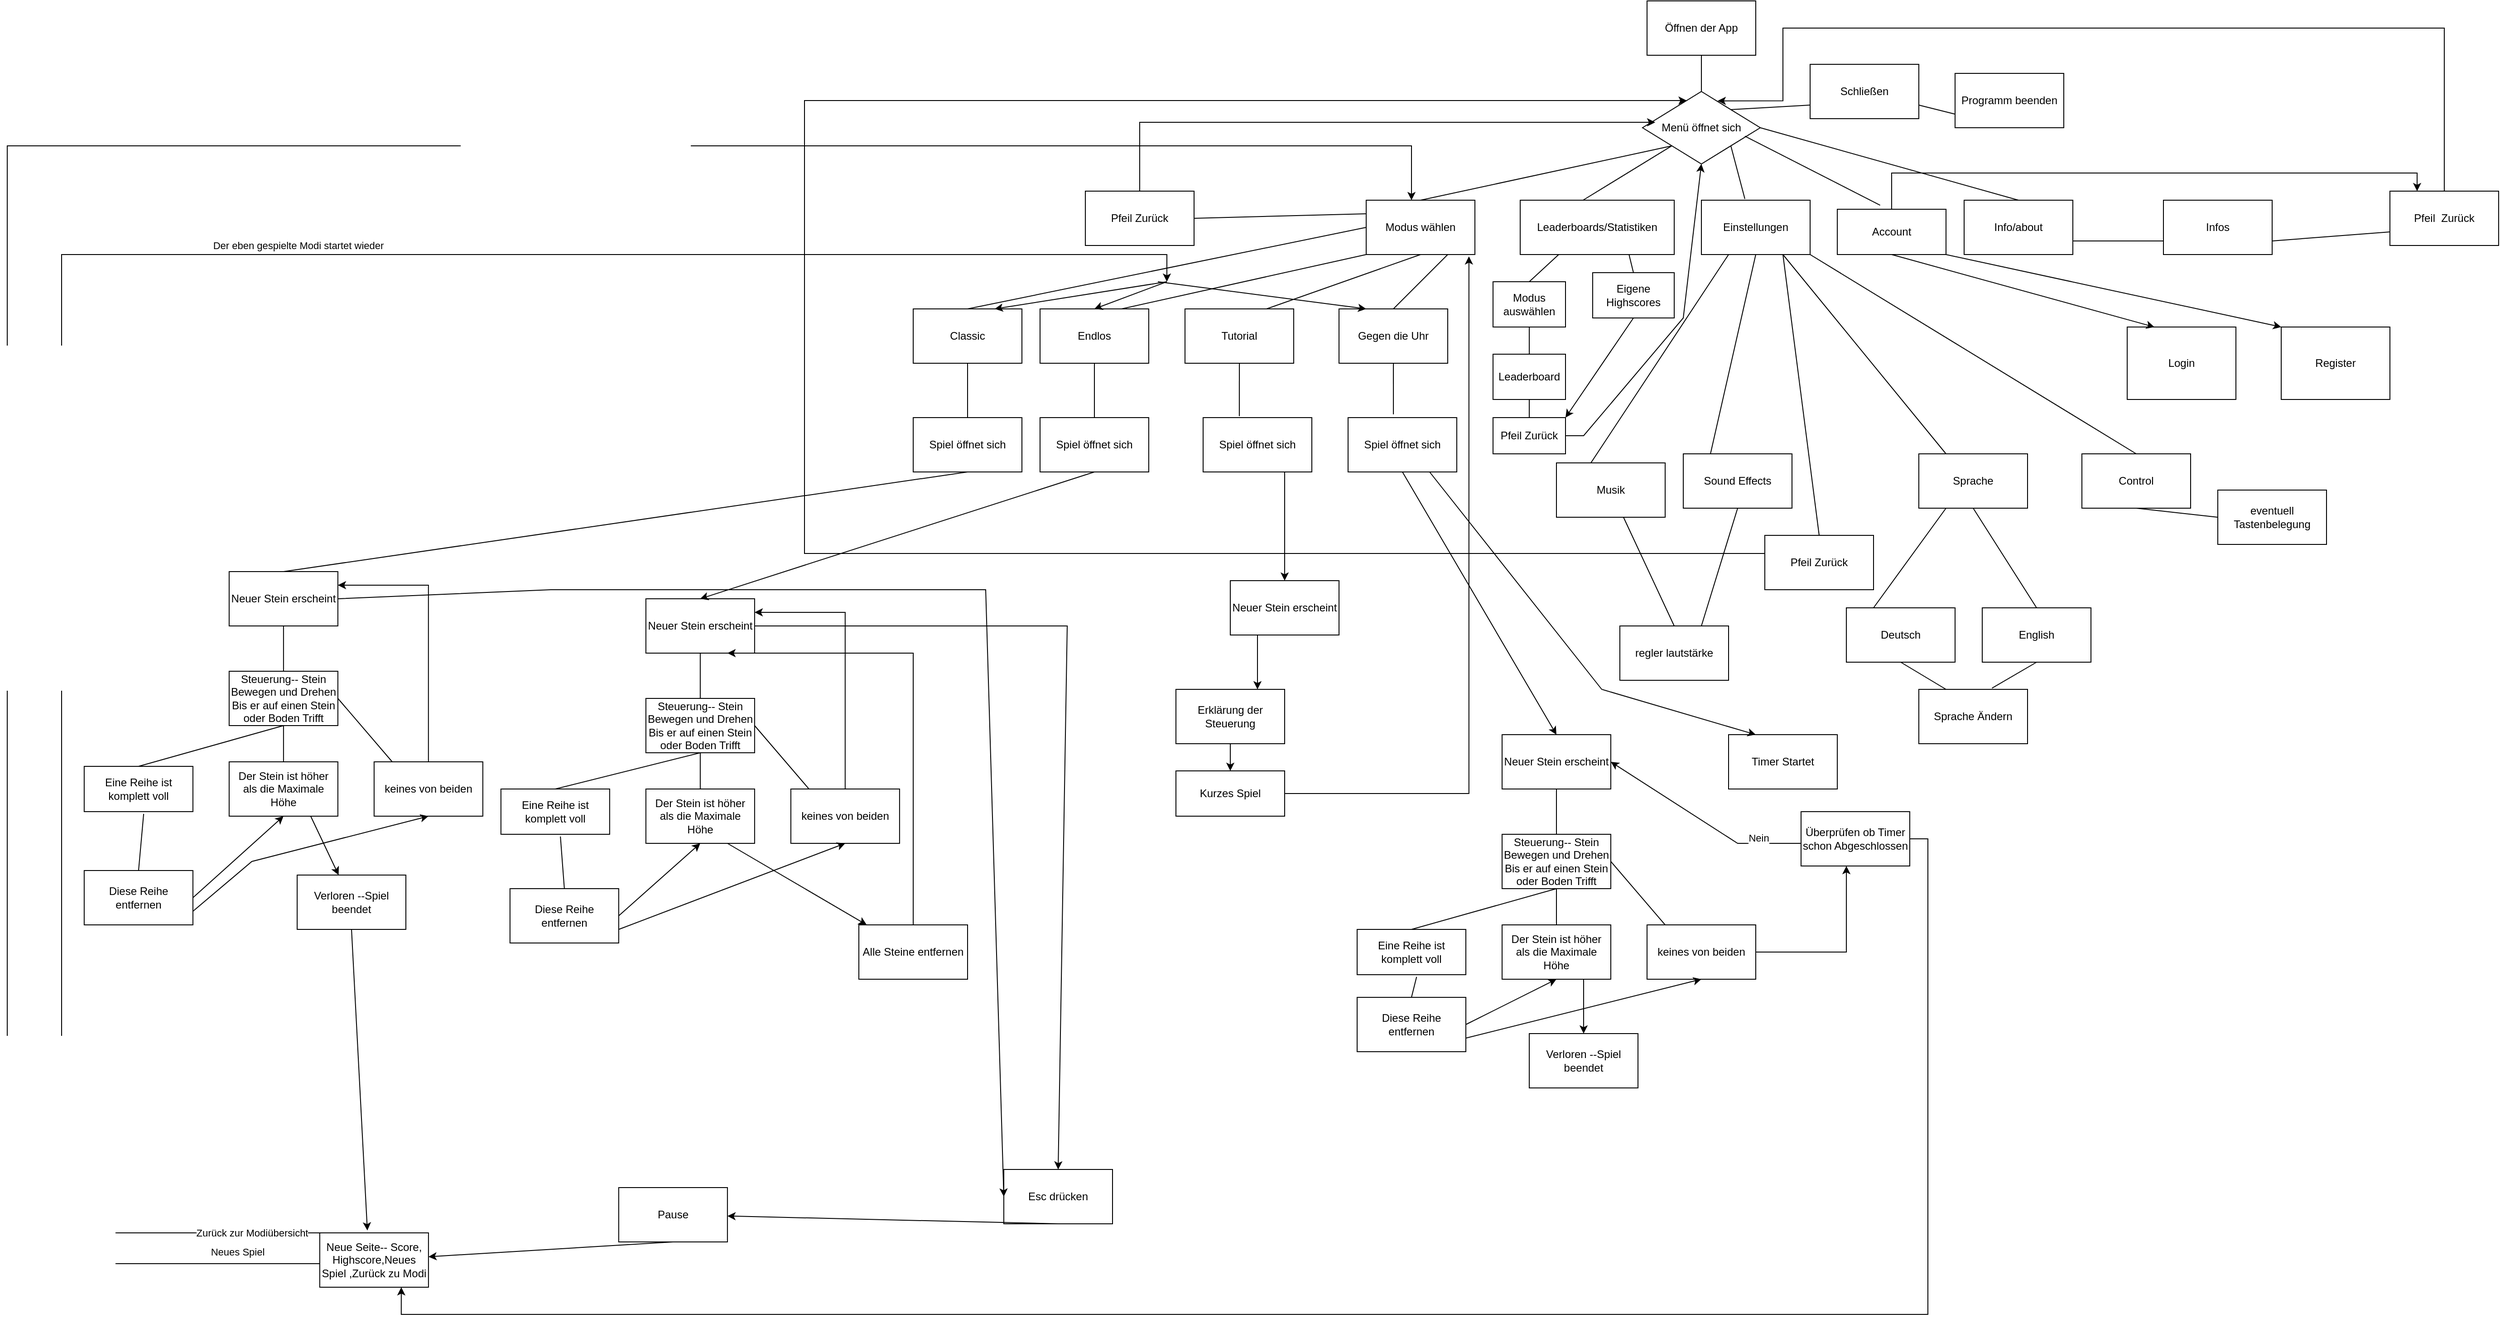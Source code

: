 <mxfile version="16.5.6" type="onedrive"><diagram id="1hlXuFv673srgoXmqVP4" name="JavaTetris"><mxGraphModel dx="8989" dy="525" grid="1" gridSize="10" guides="1" tooltips="1" connect="1" arrows="1" fold="1" page="1" pageScale="1" pageWidth="8000" pageHeight="11069" math="0" shadow="0"><root><mxCell id="0"/><mxCell id="1" parent="0"/><mxCell id="iHFQEUVjCzNMP_H9poOW-1" value="Öffnen der App" style="rounded=0;whiteSpace=wrap;html=1;" parent="1" vertex="1"><mxGeometry x="340" y="40" width="120" height="60" as="geometry"/></mxCell><mxCell id="iHFQEUVjCzNMP_H9poOW-2" value="Modus wählen" style="rounded=0;whiteSpace=wrap;html=1;direction=west;" parent="1" vertex="1"><mxGeometry x="30" y="260" width="120" height="60" as="geometry"/></mxCell><mxCell id="1QGPXMi7m6MXp9vnOqiW-1" value="" style="endArrow=none;html=1;rounded=0;entryX=0.5;entryY=1;entryDx=0;entryDy=0;" parent="1" target="iHFQEUVjCzNMP_H9poOW-1" edge="1"><mxGeometry width="50" height="50" relative="1" as="geometry"><mxPoint x="400" y="150" as="sourcePoint"/><mxPoint x="300" y="150" as="targetPoint"/></mxGeometry></mxCell><mxCell id="1QGPXMi7m6MXp9vnOqiW-3" value="Menü öffnet sich" style="rhombus;whiteSpace=wrap;html=1;" parent="1" vertex="1"><mxGeometry x="335" y="140" width="130" height="80" as="geometry"/></mxCell><mxCell id="1QGPXMi7m6MXp9vnOqiW-4" value="Leaderboards/Statistiken" style="rounded=0;whiteSpace=wrap;html=1;direction=west;" parent="1" vertex="1"><mxGeometry x="200" y="260" width="170" height="60" as="geometry"/></mxCell><mxCell id="1QGPXMi7m6MXp9vnOqiW-5" value="Einstellungen" style="rounded=0;whiteSpace=wrap;html=1;direction=west;" parent="1" vertex="1"><mxGeometry x="400" y="260" width="120" height="60" as="geometry"/></mxCell><mxCell id="1QGPXMi7m6MXp9vnOqiW-6" value="Schließen" style="rounded=0;whiteSpace=wrap;html=1;direction=west;" parent="1" vertex="1"><mxGeometry x="520" y="110" width="120" height="60" as="geometry"/></mxCell><mxCell id="1QGPXMi7m6MXp9vnOqiW-7" value="Info/about" style="rounded=0;whiteSpace=wrap;html=1;direction=west;" parent="1" vertex="1"><mxGeometry x="690" y="260" width="120" height="60" as="geometry"/></mxCell><mxCell id="J2Xdu0fIJLDd9bq0uMtm-5" style="edgeStyle=orthogonalEdgeStyle;rounded=0;orthogonalLoop=1;jettySize=auto;html=1;entryX=0.25;entryY=0;entryDx=0;entryDy=0;" parent="1" source="1QGPXMi7m6MXp9vnOqiW-8" target="1QGPXMi7m6MXp9vnOqiW-39" edge="1"><mxGeometry relative="1" as="geometry"><Array as="points"><mxPoint x="610" y="230"/><mxPoint x="1190" y="230"/></Array></mxGeometry></mxCell><mxCell id="1QGPXMi7m6MXp9vnOqiW-8" value="Account" style="rounded=0;whiteSpace=wrap;html=1;direction=west;" parent="1" vertex="1"><mxGeometry x="550" y="270" width="120" height="50" as="geometry"/></mxCell><mxCell id="1QGPXMi7m6MXp9vnOqiW-10" value="" style="endArrow=none;html=1;rounded=0;entryX=0;entryY=1;entryDx=0;entryDy=0;exitX=0.5;exitY=1;exitDx=0;exitDy=0;" parent="1" source="iHFQEUVjCzNMP_H9poOW-2" target="1QGPXMi7m6MXp9vnOqiW-3" edge="1"><mxGeometry width="50" height="50" relative="1" as="geometry"><mxPoint x="160" y="280" as="sourcePoint"/><mxPoint x="210" y="230" as="targetPoint"/></mxGeometry></mxCell><mxCell id="1QGPXMi7m6MXp9vnOqiW-11" value="" style="endArrow=none;html=1;rounded=0;exitX=0.592;exitY=1;exitDx=0;exitDy=0;exitPerimeter=0;" parent="1" source="1QGPXMi7m6MXp9vnOqiW-4" target="1QGPXMi7m6MXp9vnOqiW-3" edge="1"><mxGeometry width="50" height="50" relative="1" as="geometry"><mxPoint x="160" y="280" as="sourcePoint"/><mxPoint x="210" y="230" as="targetPoint"/></mxGeometry></mxCell><mxCell id="1QGPXMi7m6MXp9vnOqiW-12" value="" style="endArrow=none;html=1;rounded=0;entryX=1;entryY=1;entryDx=0;entryDy=0;exitX=0.6;exitY=1.022;exitDx=0;exitDy=0;exitPerimeter=0;" parent="1" source="1QGPXMi7m6MXp9vnOqiW-5" target="1QGPXMi7m6MXp9vnOqiW-3" edge="1"><mxGeometry width="50" height="50" relative="1" as="geometry"><mxPoint x="160" y="280" as="sourcePoint"/><mxPoint x="210" y="230" as="targetPoint"/></mxGeometry></mxCell><mxCell id="1QGPXMi7m6MXp9vnOqiW-13" value="" style="endArrow=none;html=1;rounded=0;entryX=1;entryY=0;entryDx=0;entryDy=0;exitX=1;exitY=0.25;exitDx=0;exitDy=0;" parent="1" source="1QGPXMi7m6MXp9vnOqiW-6" target="1QGPXMi7m6MXp9vnOqiW-3" edge="1"><mxGeometry width="50" height="50" relative="1" as="geometry"><mxPoint x="160" y="280" as="sourcePoint"/><mxPoint x="210" y="230" as="targetPoint"/></mxGeometry></mxCell><mxCell id="1QGPXMi7m6MXp9vnOqiW-14" value="" style="endArrow=none;html=1;rounded=0;entryX=0.869;entryY=0.617;entryDx=0;entryDy=0;entryPerimeter=0;exitX=0.606;exitY=1.089;exitDx=0;exitDy=0;exitPerimeter=0;" parent="1" source="1QGPXMi7m6MXp9vnOqiW-8" target="1QGPXMi7m6MXp9vnOqiW-3" edge="1"><mxGeometry width="50" height="50" relative="1" as="geometry"><mxPoint x="600" y="250" as="sourcePoint"/><mxPoint x="210" y="230" as="targetPoint"/></mxGeometry></mxCell><mxCell id="1QGPXMi7m6MXp9vnOqiW-16" value="" style="endArrow=none;html=1;rounded=0;entryX=1;entryY=0.5;entryDx=0;entryDy=0;exitX=0.5;exitY=1;exitDx=0;exitDy=0;" parent="1" source="1QGPXMi7m6MXp9vnOqiW-7" target="1QGPXMi7m6MXp9vnOqiW-3" edge="1"><mxGeometry width="50" height="50" relative="1" as="geometry"><mxPoint x="160" y="280" as="sourcePoint"/><mxPoint x="210" y="230" as="targetPoint"/></mxGeometry></mxCell><mxCell id="1QGPXMi7m6MXp9vnOqiW-17" value="Programm beenden" style="rounded=0;whiteSpace=wrap;html=1;direction=west;" parent="1" vertex="1"><mxGeometry x="680" y="120" width="120" height="60" as="geometry"/></mxCell><mxCell id="1QGPXMi7m6MXp9vnOqiW-19" value="" style="endArrow=none;html=1;rounded=0;entryX=0;entryY=0.25;entryDx=0;entryDy=0;exitX=1;exitY=0.25;exitDx=0;exitDy=0;" parent="1" source="1QGPXMi7m6MXp9vnOqiW-17" target="1QGPXMi7m6MXp9vnOqiW-6" edge="1"><mxGeometry width="50" height="50" relative="1" as="geometry"><mxPoint x="270" y="280" as="sourcePoint"/><mxPoint x="320" y="230" as="targetPoint"/></mxGeometry></mxCell><mxCell id="1QGPXMi7m6MXp9vnOqiW-20" value="Gegen die Uhr" style="rounded=0;whiteSpace=wrap;html=1;direction=west;" parent="1" vertex="1"><mxGeometry y="380" width="120" height="60" as="geometry"/></mxCell><mxCell id="1QGPXMi7m6MXp9vnOqiW-21" value="Endlos" style="rounded=0;whiteSpace=wrap;html=1;direction=west;" parent="1" vertex="1"><mxGeometry x="-330" y="380" width="120" height="60" as="geometry"/></mxCell><mxCell id="1QGPXMi7m6MXp9vnOqiW-22" value="Classic" style="rounded=0;whiteSpace=wrap;html=1;direction=west;" parent="1" vertex="1"><mxGeometry x="-470" y="380" width="120" height="60" as="geometry"/></mxCell><mxCell id="1QGPXMi7m6MXp9vnOqiW-23" value="Tutorial" style="rounded=0;whiteSpace=wrap;html=1;direction=west;" parent="1" vertex="1"><mxGeometry x="-170" y="380" width="120" height="60" as="geometry"/></mxCell><mxCell id="1QGPXMi7m6MXp9vnOqiW-24" value="" style="endArrow=none;html=1;rounded=0;entryX=0.25;entryY=0;entryDx=0;entryDy=0;exitX=0.5;exitY=1;exitDx=0;exitDy=0;" parent="1" source="1QGPXMi7m6MXp9vnOqiW-20" target="iHFQEUVjCzNMP_H9poOW-2" edge="1"><mxGeometry width="50" height="50" relative="1" as="geometry"><mxPoint x="170" y="410" as="sourcePoint"/><mxPoint x="220" y="360" as="targetPoint"/></mxGeometry></mxCell><mxCell id="1QGPXMi7m6MXp9vnOqiW-25" value="" style="endArrow=none;html=1;rounded=0;entryX=0.5;entryY=0;entryDx=0;entryDy=0;exitX=0.25;exitY=1;exitDx=0;exitDy=0;" parent="1" source="1QGPXMi7m6MXp9vnOqiW-23" target="iHFQEUVjCzNMP_H9poOW-2" edge="1"><mxGeometry width="50" height="50" relative="1" as="geometry"><mxPoint x="70" y="390" as="sourcePoint"/><mxPoint x="112.36" y="336.36" as="targetPoint"/></mxGeometry></mxCell><mxCell id="1QGPXMi7m6MXp9vnOqiW-26" value="" style="endArrow=none;html=1;rounded=0;entryX=1;entryY=0;entryDx=0;entryDy=0;exitX=0.25;exitY=1;exitDx=0;exitDy=0;" parent="1" source="1QGPXMi7m6MXp9vnOqiW-21" target="iHFQEUVjCzNMP_H9poOW-2" edge="1"><mxGeometry width="50" height="50" relative="1" as="geometry"><mxPoint x="-70" y="390" as="sourcePoint"/><mxPoint x="100" y="330" as="targetPoint"/></mxGeometry></mxCell><mxCell id="1QGPXMi7m6MXp9vnOqiW-27" value="" style="endArrow=none;html=1;rounded=0;entryX=1;entryY=0.5;entryDx=0;entryDy=0;exitX=0.5;exitY=1;exitDx=0;exitDy=0;" parent="1" source="1QGPXMi7m6MXp9vnOqiW-22" target="iHFQEUVjCzNMP_H9poOW-2" edge="1"><mxGeometry width="50" height="50" relative="1" as="geometry"><mxPoint x="-230" y="390" as="sourcePoint"/><mxPoint x="40" y="330" as="targetPoint"/></mxGeometry></mxCell><mxCell id="1QGPXMi7m6MXp9vnOqiW-28" value="Musik" style="rounded=0;whiteSpace=wrap;html=1;" parent="1" vertex="1"><mxGeometry x="240" y="550" width="120" height="60" as="geometry"/></mxCell><mxCell id="1QGPXMi7m6MXp9vnOqiW-29" value="Sound Effects" style="rounded=0;whiteSpace=wrap;html=1;" parent="1" vertex="1"><mxGeometry x="380" y="540" width="120" height="60" as="geometry"/></mxCell><mxCell id="1QGPXMi7m6MXp9vnOqiW-30" value="Control" style="rounded=0;whiteSpace=wrap;html=1;" parent="1" vertex="1"><mxGeometry x="820" y="540" width="120" height="60" as="geometry"/></mxCell><mxCell id="1QGPXMi7m6MXp9vnOqiW-31" value="Sprache" style="rounded=0;whiteSpace=wrap;html=1;" parent="1" vertex="1"><mxGeometry x="640" y="540" width="120" height="60" as="geometry"/></mxCell><mxCell id="1QGPXMi7m6MXp9vnOqiW-32" value="" style="endArrow=none;html=1;rounded=0;entryX=0.75;entryY=0;entryDx=0;entryDy=0;exitX=0.316;exitY=0.003;exitDx=0;exitDy=0;exitPerimeter=0;" parent="1" source="1QGPXMi7m6MXp9vnOqiW-28" target="1QGPXMi7m6MXp9vnOqiW-5" edge="1"><mxGeometry width="50" height="50" relative="1" as="geometry"><mxPoint x="750" y="420" as="sourcePoint"/><mxPoint x="800" y="370" as="targetPoint"/></mxGeometry></mxCell><mxCell id="1QGPXMi7m6MXp9vnOqiW-33" value="" style="endArrow=none;html=1;rounded=0;entryX=0.5;entryY=0;entryDx=0;entryDy=0;exitX=0.25;exitY=0;exitDx=0;exitDy=0;" parent="1" source="1QGPXMi7m6MXp9vnOqiW-29" target="1QGPXMi7m6MXp9vnOqiW-5" edge="1"><mxGeometry width="50" height="50" relative="1" as="geometry"><mxPoint x="750" y="420" as="sourcePoint"/><mxPoint x="800" y="370" as="targetPoint"/></mxGeometry></mxCell><mxCell id="1QGPXMi7m6MXp9vnOqiW-34" value="" style="endArrow=none;html=1;rounded=0;entryX=0.25;entryY=0;entryDx=0;entryDy=0;exitX=0.25;exitY=0;exitDx=0;exitDy=0;" parent="1" source="1QGPXMi7m6MXp9vnOqiW-31" target="1QGPXMi7m6MXp9vnOqiW-5" edge="1"><mxGeometry width="50" height="50" relative="1" as="geometry"><mxPoint x="750" y="420" as="sourcePoint"/><mxPoint x="800" y="370" as="targetPoint"/></mxGeometry></mxCell><mxCell id="1QGPXMi7m6MXp9vnOqiW-35" value="" style="endArrow=none;html=1;rounded=0;entryX=0;entryY=0;entryDx=0;entryDy=0;exitX=0.5;exitY=0;exitDx=0;exitDy=0;" parent="1" source="1QGPXMi7m6MXp9vnOqiW-30" target="1QGPXMi7m6MXp9vnOqiW-5" edge="1"><mxGeometry width="50" height="50" relative="1" as="geometry"><mxPoint x="750" y="420" as="sourcePoint"/><mxPoint x="800" y="370" as="targetPoint"/></mxGeometry></mxCell><mxCell id="1QGPXMi7m6MXp9vnOqiW-37" value="Infos" style="rounded=0;whiteSpace=wrap;html=1;" parent="1" vertex="1"><mxGeometry x="910" y="260" width="120" height="60" as="geometry"/></mxCell><mxCell id="1QGPXMi7m6MXp9vnOqiW-38" value="" style="endArrow=none;html=1;rounded=0;entryX=0;entryY=0.25;entryDx=0;entryDy=0;exitX=0;exitY=0.75;exitDx=0;exitDy=0;" parent="1" source="1QGPXMi7m6MXp9vnOqiW-37" target="1QGPXMi7m6MXp9vnOqiW-7" edge="1"><mxGeometry width="50" height="50" relative="1" as="geometry"><mxPoint x="450" y="490" as="sourcePoint"/><mxPoint x="500" y="440" as="targetPoint"/></mxGeometry></mxCell><mxCell id="1QGPXMi7m6MXp9vnOqiW-41" style="edgeStyle=orthogonalEdgeStyle;rounded=0;orthogonalLoop=1;jettySize=auto;html=1;exitX=0.5;exitY=0;exitDx=0;exitDy=0;entryX=0.638;entryY=0.129;entryDx=0;entryDy=0;entryPerimeter=0;" parent="1" source="1QGPXMi7m6MXp9vnOqiW-39" target="1QGPXMi7m6MXp9vnOqiW-3" edge="1"><mxGeometry relative="1" as="geometry"><Array as="points"><mxPoint x="1220" y="70"/><mxPoint x="490" y="70"/><mxPoint x="490" y="150"/></Array></mxGeometry></mxCell><mxCell id="1QGPXMi7m6MXp9vnOqiW-39" value="Pfeil&amp;nbsp; Zurück" style="rounded=0;whiteSpace=wrap;html=1;" parent="1" vertex="1"><mxGeometry x="1160" y="250" width="120" height="60" as="geometry"/></mxCell><mxCell id="1QGPXMi7m6MXp9vnOqiW-40" value="" style="endArrow=none;html=1;rounded=0;entryX=1;entryY=0.75;entryDx=0;entryDy=0;exitX=0;exitY=0.75;exitDx=0;exitDy=0;" parent="1" source="1QGPXMi7m6MXp9vnOqiW-39" target="1QGPXMi7m6MXp9vnOqiW-37" edge="1"><mxGeometry width="50" height="50" relative="1" as="geometry"><mxPoint x="1020" y="490" as="sourcePoint"/><mxPoint x="1070" y="440" as="targetPoint"/></mxGeometry></mxCell><mxCell id="1QGPXMi7m6MXp9vnOqiW-44" style="edgeStyle=orthogonalEdgeStyle;rounded=0;orthogonalLoop=1;jettySize=auto;html=1;" parent="1" source="1QGPXMi7m6MXp9vnOqiW-42" target="1QGPXMi7m6MXp9vnOqiW-3" edge="1"><mxGeometry relative="1" as="geometry"><mxPoint x="310" y="150" as="targetPoint"/><Array as="points"><mxPoint x="-590" y="650"/><mxPoint x="-590" y="150"/></Array></mxGeometry></mxCell><mxCell id="1QGPXMi7m6MXp9vnOqiW-42" value="Pfeil Zurück" style="rounded=0;whiteSpace=wrap;html=1;" parent="1" vertex="1"><mxGeometry x="470" y="630" width="120" height="60" as="geometry"/></mxCell><mxCell id="1QGPXMi7m6MXp9vnOqiW-43" value="" style="endArrow=none;html=1;rounded=0;entryX=0.25;entryY=0;entryDx=0;entryDy=0;exitX=0.5;exitY=0;exitDx=0;exitDy=0;" parent="1" source="1QGPXMi7m6MXp9vnOqiW-42" target="1QGPXMi7m6MXp9vnOqiW-5" edge="1"><mxGeometry width="50" height="50" relative="1" as="geometry"><mxPoint x="370" y="590" as="sourcePoint"/><mxPoint x="420" y="540" as="targetPoint"/></mxGeometry></mxCell><mxCell id="1QGPXMi7m6MXp9vnOqiW-47" style="edgeStyle=orthogonalEdgeStyle;rounded=0;orthogonalLoop=1;jettySize=auto;html=1;exitX=0.5;exitY=0;exitDx=0;exitDy=0;entryX=0.108;entryY=0.425;entryDx=0;entryDy=0;entryPerimeter=0;" parent="1" source="1QGPXMi7m6MXp9vnOqiW-45" target="1QGPXMi7m6MXp9vnOqiW-3" edge="1"><mxGeometry relative="1" as="geometry"><mxPoint x="240" y="160" as="targetPoint"/><Array as="points"><mxPoint x="-220" y="174"/></Array></mxGeometry></mxCell><mxCell id="1QGPXMi7m6MXp9vnOqiW-45" value="Pfeil Zurück" style="rounded=0;whiteSpace=wrap;html=1;" parent="1" vertex="1"><mxGeometry x="-280" y="250" width="120" height="60" as="geometry"/></mxCell><mxCell id="1QGPXMi7m6MXp9vnOqiW-46" value="" style="endArrow=none;html=1;rounded=0;entryX=1;entryY=0.75;entryDx=0;entryDy=0;exitX=1;exitY=0.5;exitDx=0;exitDy=0;" parent="1" source="1QGPXMi7m6MXp9vnOqiW-45" target="iHFQEUVjCzNMP_H9poOW-2" edge="1"><mxGeometry width="50" height="50" relative="1" as="geometry"><mxPoint x="320" y="590" as="sourcePoint"/><mxPoint x="370" y="540" as="targetPoint"/></mxGeometry></mxCell><mxCell id="1QGPXMi7m6MXp9vnOqiW-48" value="Deutsch" style="rounded=0;whiteSpace=wrap;html=1;" parent="1" vertex="1"><mxGeometry x="560" y="710" width="120" height="60" as="geometry"/></mxCell><mxCell id="1QGPXMi7m6MXp9vnOqiW-49" value="English" style="rounded=0;whiteSpace=wrap;html=1;" parent="1" vertex="1"><mxGeometry x="710" y="710" width="120" height="60" as="geometry"/></mxCell><mxCell id="1QGPXMi7m6MXp9vnOqiW-50" value="" style="endArrow=none;html=1;rounded=0;exitX=0.25;exitY=0;exitDx=0;exitDy=0;entryX=0.25;entryY=1;entryDx=0;entryDy=0;" parent="1" source="1QGPXMi7m6MXp9vnOqiW-48" target="1QGPXMi7m6MXp9vnOqiW-31" edge="1"><mxGeometry width="50" height="50" relative="1" as="geometry"><mxPoint x="700" y="660" as="sourcePoint"/><mxPoint x="750" y="610" as="targetPoint"/></mxGeometry></mxCell><mxCell id="1QGPXMi7m6MXp9vnOqiW-51" value="" style="endArrow=none;html=1;rounded=0;exitX=0.5;exitY=0;exitDx=0;exitDy=0;entryX=0.5;entryY=1;entryDx=0;entryDy=0;" parent="1" source="1QGPXMi7m6MXp9vnOqiW-49" target="1QGPXMi7m6MXp9vnOqiW-31" edge="1"><mxGeometry width="50" height="50" relative="1" as="geometry"><mxPoint x="600" y="720" as="sourcePoint"/><mxPoint x="680" y="610" as="targetPoint"/></mxGeometry></mxCell><mxCell id="1QGPXMi7m6MXp9vnOqiW-52" value="Sprache Ändern" style="rounded=0;whiteSpace=wrap;html=1;" parent="1" vertex="1"><mxGeometry x="640" y="800" width="120" height="60" as="geometry"/></mxCell><mxCell id="1QGPXMi7m6MXp9vnOqiW-53" value="" style="endArrow=none;html=1;rounded=0;exitX=0.5;exitY=1;exitDx=0;exitDy=0;entryX=0.25;entryY=0;entryDx=0;entryDy=0;" parent="1" source="1QGPXMi7m6MXp9vnOqiW-48" target="1QGPXMi7m6MXp9vnOqiW-52" edge="1"><mxGeometry width="50" height="50" relative="1" as="geometry"><mxPoint x="730" y="600" as="sourcePoint"/><mxPoint x="780" y="550" as="targetPoint"/></mxGeometry></mxCell><mxCell id="1QGPXMi7m6MXp9vnOqiW-54" value="" style="endArrow=none;html=1;rounded=0;exitX=0.5;exitY=1;exitDx=0;exitDy=0;entryX=0.673;entryY=-0.021;entryDx=0;entryDy=0;entryPerimeter=0;" parent="1" source="1QGPXMi7m6MXp9vnOqiW-49" target="1QGPXMi7m6MXp9vnOqiW-52" edge="1"><mxGeometry width="50" height="50" relative="1" as="geometry"><mxPoint x="630" y="780" as="sourcePoint"/><mxPoint x="680" y="810" as="targetPoint"/></mxGeometry></mxCell><mxCell id="1QGPXMi7m6MXp9vnOqiW-55" value="regler lautstärke" style="rounded=0;whiteSpace=wrap;html=1;" parent="1" vertex="1"><mxGeometry x="310" y="730" width="120" height="60" as="geometry"/></mxCell><mxCell id="1QGPXMi7m6MXp9vnOqiW-56" value="" style="endArrow=none;html=1;rounded=0;exitX=0.5;exitY=0;exitDx=0;exitDy=0;" parent="1" source="1QGPXMi7m6MXp9vnOqiW-55" target="1QGPXMi7m6MXp9vnOqiW-28" edge="1"><mxGeometry width="50" height="50" relative="1" as="geometry"><mxPoint x="270" y="690" as="sourcePoint"/><mxPoint x="320" y="640" as="targetPoint"/></mxGeometry></mxCell><mxCell id="1QGPXMi7m6MXp9vnOqiW-57" value="" style="endArrow=none;html=1;rounded=0;exitX=0.75;exitY=0;exitDx=0;exitDy=0;entryX=0.5;entryY=1;entryDx=0;entryDy=0;" parent="1" source="1QGPXMi7m6MXp9vnOqiW-55" target="1QGPXMi7m6MXp9vnOqiW-29" edge="1"><mxGeometry width="50" height="50" relative="1" as="geometry"><mxPoint x="270" y="690" as="sourcePoint"/><mxPoint x="320" y="640" as="targetPoint"/></mxGeometry></mxCell><mxCell id="1QGPXMi7m6MXp9vnOqiW-58" value="eventuell Tastenbelegung" style="rounded=0;whiteSpace=wrap;html=1;" parent="1" vertex="1"><mxGeometry x="970" y="580" width="120" height="60" as="geometry"/></mxCell><mxCell id="1QGPXMi7m6MXp9vnOqiW-59" value="" style="endArrow=none;html=1;rounded=0;entryX=0.5;entryY=1;entryDx=0;entryDy=0;exitX=0;exitY=0.5;exitDx=0;exitDy=0;" parent="1" source="1QGPXMi7m6MXp9vnOqiW-58" target="1QGPXMi7m6MXp9vnOqiW-30" edge="1"><mxGeometry width="50" height="50" relative="1" as="geometry"><mxPoint x="1010" y="640" as="sourcePoint"/><mxPoint x="1060" y="590" as="targetPoint"/></mxGeometry></mxCell><mxCell id="1QGPXMi7m6MXp9vnOqiW-60" value="Spiel öffnet sich" style="rounded=0;whiteSpace=wrap;html=1;" parent="1" vertex="1"><mxGeometry x="-470" y="500" width="120" height="60" as="geometry"/></mxCell><mxCell id="1QGPXMi7m6MXp9vnOqiW-61" value="Spiel öffnet sich" style="rounded=0;whiteSpace=wrap;html=1;" parent="1" vertex="1"><mxGeometry x="10" y="500" width="120" height="60" as="geometry"/></mxCell><mxCell id="1QGPXMi7m6MXp9vnOqiW-62" value="Spiel öffnet sich" style="rounded=0;whiteSpace=wrap;html=1;" parent="1" vertex="1"><mxGeometry x="-150" y="500" width="120" height="60" as="geometry"/></mxCell><mxCell id="1QGPXMi7m6MXp9vnOqiW-63" value="Spiel öffnet sich" style="rounded=0;whiteSpace=wrap;html=1;" parent="1" vertex="1"><mxGeometry x="-330" y="500" width="120" height="60" as="geometry"/></mxCell><mxCell id="1QGPXMi7m6MXp9vnOqiW-64" value="" style="endArrow=none;html=1;rounded=0;entryX=0.5;entryY=0;entryDx=0;entryDy=0;exitX=0.5;exitY=0;exitDx=0;exitDy=0;" parent="1" source="1QGPXMi7m6MXp9vnOqiW-60" target="1QGPXMi7m6MXp9vnOqiW-22" edge="1"><mxGeometry width="50" height="50" relative="1" as="geometry"><mxPoint x="-150" y="530" as="sourcePoint"/><mxPoint x="-100" y="480" as="targetPoint"/></mxGeometry></mxCell><mxCell id="1QGPXMi7m6MXp9vnOqiW-65" value="" style="endArrow=none;html=1;rounded=0;entryX=0.5;entryY=0;entryDx=0;entryDy=0;exitX=0.417;exitY=-0.061;exitDx=0;exitDy=0;exitPerimeter=0;" parent="1" source="1QGPXMi7m6MXp9vnOqiW-61" target="1QGPXMi7m6MXp9vnOqiW-20" edge="1"><mxGeometry width="50" height="50" relative="1" as="geometry"><mxPoint x="-400" y="510" as="sourcePoint"/><mxPoint x="-400" y="450" as="targetPoint"/></mxGeometry></mxCell><mxCell id="1QGPXMi7m6MXp9vnOqiW-66" value="" style="endArrow=none;html=1;rounded=0;entryX=0.5;entryY=0;entryDx=0;entryDy=0;exitX=0.333;exitY=-0.028;exitDx=0;exitDy=0;exitPerimeter=0;" parent="1" source="1QGPXMi7m6MXp9vnOqiW-62" target="1QGPXMi7m6MXp9vnOqiW-23" edge="1"><mxGeometry width="50" height="50" relative="1" as="geometry"><mxPoint x="-110" y="490" as="sourcePoint"/><mxPoint x="-390" y="460" as="targetPoint"/></mxGeometry></mxCell><mxCell id="1QGPXMi7m6MXp9vnOqiW-67" value="" style="endArrow=none;html=1;rounded=0;entryX=0.5;entryY=0;entryDx=0;entryDy=0;exitX=0.5;exitY=0;exitDx=0;exitDy=0;" parent="1" source="1QGPXMi7m6MXp9vnOqiW-63" target="1QGPXMi7m6MXp9vnOqiW-21" edge="1"><mxGeometry width="50" height="50" relative="1" as="geometry"><mxPoint x="-380" y="530" as="sourcePoint"/><mxPoint x="-380" y="470" as="targetPoint"/></mxGeometry></mxCell><mxCell id="1QGPXMi7m6MXp9vnOqiW-68" value="Neuer Stein erscheint" style="rounded=0;whiteSpace=wrap;html=1;" parent="1" vertex="1"><mxGeometry x="-1225.06" y="670" width="120" height="60" as="geometry"/></mxCell><mxCell id="1QGPXMi7m6MXp9vnOqiW-69" value="" style="endArrow=none;html=1;rounded=0;entryX=0.5;entryY=1;entryDx=0;entryDy=0;exitX=0.5;exitY=0;exitDx=0;exitDy=0;" parent="1" source="1QGPXMi7m6MXp9vnOqiW-68" target="1QGPXMi7m6MXp9vnOqiW-60" edge="1"><mxGeometry width="50" height="50" relative="1" as="geometry"><mxPoint x="-110" y="620" as="sourcePoint"/><mxPoint x="-60" y="570" as="targetPoint"/></mxGeometry></mxCell><mxCell id="1QGPXMi7m6MXp9vnOqiW-70" value="&lt;div&gt;Steuerung-- Stein Bewegen und Drehen&lt;/div&gt;&lt;div&gt;Bis er auf einen Stein oder Boden Trifft&lt;br&gt;&lt;/div&gt;" style="rounded=0;whiteSpace=wrap;html=1;" parent="1" vertex="1"><mxGeometry x="-1225.06" y="780" width="120" height="60" as="geometry"/></mxCell><mxCell id="1QGPXMi7m6MXp9vnOqiW-71" value="" style="endArrow=none;html=1;rounded=0;exitX=0.5;exitY=0;exitDx=0;exitDy=0;entryX=0.5;entryY=1;entryDx=0;entryDy=0;" parent="1" source="1QGPXMi7m6MXp9vnOqiW-70" target="1QGPXMi7m6MXp9vnOqiW-68" edge="1"><mxGeometry width="50" height="50" relative="1" as="geometry"><mxPoint x="-875.06" y="730" as="sourcePoint"/><mxPoint x="-1065.06" y="750" as="targetPoint"/></mxGeometry></mxCell><mxCell id="1QGPXMi7m6MXp9vnOqiW-95" style="edgeStyle=orthogonalEdgeStyle;rounded=0;orthogonalLoop=1;jettySize=auto;html=1;entryX=1;entryY=0.25;entryDx=0;entryDy=0;" parent="1" source="1QGPXMi7m6MXp9vnOqiW-72" target="1QGPXMi7m6MXp9vnOqiW-68" edge="1"><mxGeometry relative="1" as="geometry"><mxPoint x="-1005.06" y="700" as="targetPoint"/><Array as="points"><mxPoint x="-1005.06" y="685"/></Array></mxGeometry></mxCell><mxCell id="1QGPXMi7m6MXp9vnOqiW-72" value="keines von beiden" style="rounded=0;whiteSpace=wrap;html=1;" parent="1" vertex="1"><mxGeometry x="-1065.06" y="880" width="120" height="60" as="geometry"/></mxCell><mxCell id="1QGPXMi7m6MXp9vnOqiW-73" value="Der Stein ist höher als die Maximale Höhe" style="rounded=0;whiteSpace=wrap;html=1;" parent="1" vertex="1"><mxGeometry x="-1225.06" y="880" width="120" height="60" as="geometry"/></mxCell><mxCell id="1QGPXMi7m6MXp9vnOqiW-74" value="Eine Reihe ist komplett voll" style="rounded=0;whiteSpace=wrap;html=1;" parent="1" vertex="1"><mxGeometry x="-1385.06" y="885" width="120" height="50" as="geometry"/></mxCell><mxCell id="1QGPXMi7m6MXp9vnOqiW-75" value="" style="endArrow=none;html=1;rounded=0;entryX=0.5;entryY=1;entryDx=0;entryDy=0;exitX=0.5;exitY=0;exitDx=0;exitDy=0;" parent="1" source="1QGPXMi7m6MXp9vnOqiW-74" target="1QGPXMi7m6MXp9vnOqiW-70" edge="1"><mxGeometry width="50" height="50" relative="1" as="geometry"><mxPoint x="-1045.06" y="880" as="sourcePoint"/><mxPoint x="-995.06" y="830" as="targetPoint"/></mxGeometry></mxCell><mxCell id="1QGPXMi7m6MXp9vnOqiW-76" value="" style="endArrow=none;html=1;rounded=0;entryX=0.5;entryY=1;entryDx=0;entryDy=0;exitX=0.5;exitY=0;exitDx=0;exitDy=0;" parent="1" source="1QGPXMi7m6MXp9vnOqiW-73" target="1QGPXMi7m6MXp9vnOqiW-70" edge="1"><mxGeometry width="50" height="50" relative="1" as="geometry"><mxPoint x="-1045.06" y="880" as="sourcePoint"/><mxPoint x="-995.06" y="830" as="targetPoint"/></mxGeometry></mxCell><mxCell id="1QGPXMi7m6MXp9vnOqiW-78" value="" style="endArrow=none;html=1;rounded=0;entryX=1;entryY=0.5;entryDx=0;entryDy=0;" parent="1" target="1QGPXMi7m6MXp9vnOqiW-70" edge="1"><mxGeometry width="50" height="50" relative="1" as="geometry"><mxPoint x="-1045.06" y="880" as="sourcePoint"/><mxPoint x="-995.06" y="830" as="targetPoint"/></mxGeometry></mxCell><mxCell id="1QGPXMi7m6MXp9vnOqiW-79" value="Diese Reihe entfernen" style="rounded=0;whiteSpace=wrap;html=1;" parent="1" vertex="1"><mxGeometry x="-1385.06" y="1000" width="120" height="60" as="geometry"/></mxCell><mxCell id="1QGPXMi7m6MXp9vnOqiW-80" value="" style="endArrow=none;html=1;rounded=0;entryX=0.547;entryY=1.048;entryDx=0;entryDy=0;entryPerimeter=0;exitX=0.5;exitY=0;exitDx=0;exitDy=0;" parent="1" source="1QGPXMi7m6MXp9vnOqiW-79" target="1QGPXMi7m6MXp9vnOqiW-74" edge="1"><mxGeometry width="50" height="50" relative="1" as="geometry"><mxPoint x="-1075.06" y="940" as="sourcePoint"/><mxPoint x="-1025.06" y="890" as="targetPoint"/></mxGeometry></mxCell><mxCell id="1QGPXMi7m6MXp9vnOqiW-82" value="" style="endArrow=classic;html=1;rounded=0;entryX=0.5;entryY=1;entryDx=0;entryDy=0;exitX=1;exitY=0.5;exitDx=0;exitDy=0;" parent="1" source="1QGPXMi7m6MXp9vnOqiW-79" target="1QGPXMi7m6MXp9vnOqiW-73" edge="1"><mxGeometry width="50" height="50" relative="1" as="geometry"><mxPoint x="-1075.06" y="940" as="sourcePoint"/><mxPoint x="-1025.06" y="890" as="targetPoint"/></mxGeometry></mxCell><mxCell id="1QGPXMi7m6MXp9vnOqiW-83" value="" style="endArrow=classic;html=1;rounded=0;exitX=1;exitY=0.75;exitDx=0;exitDy=0;entryX=0.5;entryY=1;entryDx=0;entryDy=0;" parent="1" source="1QGPXMi7m6MXp9vnOqiW-79" target="1QGPXMi7m6MXp9vnOqiW-72" edge="1"><mxGeometry width="50" height="50" relative="1" as="geometry"><mxPoint x="-1075.06" y="940" as="sourcePoint"/><mxPoint x="-1025.06" y="890" as="targetPoint"/><Array as="points"><mxPoint x="-1200" y="990"/></Array></mxGeometry></mxCell><mxCell id="1QGPXMi7m6MXp9vnOqiW-85" value="" style="endArrow=classic;html=1;rounded=0;exitX=0.75;exitY=1;exitDx=0;exitDy=0;" parent="1" source="1QGPXMi7m6MXp9vnOqiW-73" target="1QGPXMi7m6MXp9vnOqiW-86" edge="1"><mxGeometry width="50" height="50" relative="1" as="geometry"><mxPoint x="-1075.06" y="960" as="sourcePoint"/><mxPoint x="-1135.06" y="1030" as="targetPoint"/></mxGeometry></mxCell><mxCell id="1QGPXMi7m6MXp9vnOqiW-86" value="Verloren --Spiel beendet" style="rounded=0;whiteSpace=wrap;html=1;" parent="1" vertex="1"><mxGeometry x="-1150" y="1005" width="120" height="60" as="geometry"/></mxCell><mxCell id="1QGPXMi7m6MXp9vnOqiW-92" style="edgeStyle=orthogonalEdgeStyle;rounded=0;orthogonalLoop=1;jettySize=auto;html=1;exitX=0;exitY=0;exitDx=0;exitDy=0;" parent="1" source="1QGPXMi7m6MXp9vnOqiW-87" edge="1"><mxGeometry relative="1" as="geometry"><mxPoint x="80" y="260" as="targetPoint"/><mxPoint x="-170" y="1360" as="sourcePoint"/><Array as="points"><mxPoint x="-1470" y="1400"/><mxPoint x="-1470" y="200"/><mxPoint x="80" y="200"/></Array></mxGeometry></mxCell><mxCell id="1QGPXMi7m6MXp9vnOqiW-93" style="edgeStyle=orthogonalEdgeStyle;rounded=0;orthogonalLoop=1;jettySize=auto;html=1;exitX=0.009;exitY=0.566;exitDx=0;exitDy=0;exitPerimeter=0;" parent="1" source="1QGPXMi7m6MXp9vnOqiW-87" edge="1"><mxGeometry relative="1" as="geometry"><mxPoint x="-190" y="350" as="targetPoint"/><Array as="points"><mxPoint x="-1410" y="1434"/><mxPoint x="-1410" y="320"/><mxPoint x="-190" y="320"/></Array></mxGeometry></mxCell><mxCell id="1QGPXMi7m6MXp9vnOqiW-94" value="Der eben gespielte Modi startet wieder" style="edgeLabel;html=1;align=center;verticalAlign=middle;resizable=0;points=[];" parent="1QGPXMi7m6MXp9vnOqiW-93" vertex="1" connectable="0"><mxGeometry x="0.255" y="-1" relative="1" as="geometry"><mxPoint x="-2" y="-11" as="offset"/></mxGeometry></mxCell><mxCell id="1QGPXMi7m6MXp9vnOqiW-87" value="Neue Seite-- Score, Highscore,Neues Spiel ,Zurück zu Modi" style="rounded=0;whiteSpace=wrap;html=1;" parent="1" vertex="1"><mxGeometry x="-1125.06" y="1400" width="120" height="60" as="geometry"/></mxCell><mxCell id="1QGPXMi7m6MXp9vnOqiW-91" value="" style="endArrow=classic;html=1;rounded=0;exitX=0.5;exitY=1;exitDx=0;exitDy=0;entryX=0.438;entryY=-0.044;entryDx=0;entryDy=0;entryPerimeter=0;" parent="1" source="1QGPXMi7m6MXp9vnOqiW-86" target="1QGPXMi7m6MXp9vnOqiW-87" edge="1"><mxGeometry width="50" height="50" relative="1" as="geometry"><mxPoint x="-915.06" y="1180" as="sourcePoint"/><mxPoint x="-865.06" y="1130" as="targetPoint"/></mxGeometry></mxCell><mxCell id="1QGPXMi7m6MXp9vnOqiW-96" value="" style="endArrow=classic;html=1;rounded=0;entryX=0.25;entryY=1;entryDx=0;entryDy=0;" parent="1" target="1QGPXMi7m6MXp9vnOqiW-22" edge="1"><mxGeometry width="50" height="50" relative="1" as="geometry"><mxPoint x="-190" y="350" as="sourcePoint"/><mxPoint x="-190" y="550" as="targetPoint"/></mxGeometry></mxCell><mxCell id="1QGPXMi7m6MXp9vnOqiW-97" value="" style="endArrow=classic;html=1;rounded=0;entryX=0.5;entryY=1;entryDx=0;entryDy=0;" parent="1" target="1QGPXMi7m6MXp9vnOqiW-21" edge="1"><mxGeometry width="50" height="50" relative="1" as="geometry"><mxPoint x="-190" y="350" as="sourcePoint"/><mxPoint x="-190" y="550" as="targetPoint"/></mxGeometry></mxCell><mxCell id="1QGPXMi7m6MXp9vnOqiW-99" value="" style="endArrow=classic;html=1;rounded=0;entryX=0.75;entryY=1;entryDx=0;entryDy=0;" parent="1" target="1QGPXMi7m6MXp9vnOqiW-20" edge="1"><mxGeometry width="50" height="50" relative="1" as="geometry"><mxPoint x="-200" y="350" as="sourcePoint"/><mxPoint x="-190" y="550" as="targetPoint"/></mxGeometry></mxCell><mxCell id="1QGPXMi7m6MXp9vnOqiW-100" value="Neuer Stein erscheint" style="rounded=0;whiteSpace=wrap;html=1;" parent="1" vertex="1"><mxGeometry x="-765.06" y="700" width="120" height="60" as="geometry"/></mxCell><mxCell id="1QGPXMi7m6MXp9vnOqiW-101" value="&lt;div&gt;Steuerung-- Stein Bewegen und Drehen&lt;/div&gt;&lt;div&gt;Bis er auf einen Stein oder Boden Trifft&lt;br&gt;&lt;/div&gt;" style="rounded=0;whiteSpace=wrap;html=1;" parent="1" vertex="1"><mxGeometry x="-765.06" y="810" width="120" height="60" as="geometry"/></mxCell><mxCell id="1QGPXMi7m6MXp9vnOqiW-102" value="" style="endArrow=none;html=1;rounded=0;exitX=0.5;exitY=0;exitDx=0;exitDy=0;entryX=0.5;entryY=1;entryDx=0;entryDy=0;" parent="1" source="1QGPXMi7m6MXp9vnOqiW-101" target="1QGPXMi7m6MXp9vnOqiW-100" edge="1"><mxGeometry width="50" height="50" relative="1" as="geometry"><mxPoint x="-415.06" y="760" as="sourcePoint"/><mxPoint x="-605.06" y="780" as="targetPoint"/></mxGeometry></mxCell><mxCell id="1QGPXMi7m6MXp9vnOqiW-103" style="edgeStyle=orthogonalEdgeStyle;rounded=0;orthogonalLoop=1;jettySize=auto;html=1;entryX=1;entryY=0.25;entryDx=0;entryDy=0;" parent="1" source="1QGPXMi7m6MXp9vnOqiW-104" target="1QGPXMi7m6MXp9vnOqiW-100" edge="1"><mxGeometry relative="1" as="geometry"><mxPoint x="-545.06" y="730" as="targetPoint"/><Array as="points"><mxPoint x="-545.06" y="715"/></Array></mxGeometry></mxCell><mxCell id="1QGPXMi7m6MXp9vnOqiW-104" value="keines von beiden" style="rounded=0;whiteSpace=wrap;html=1;" parent="1" vertex="1"><mxGeometry x="-605.06" y="910" width="120" height="60" as="geometry"/></mxCell><mxCell id="1QGPXMi7m6MXp9vnOqiW-105" value="Der Stein ist höher als die Maximale Höhe" style="rounded=0;whiteSpace=wrap;html=1;" parent="1" vertex="1"><mxGeometry x="-765.06" y="910" width="120" height="60" as="geometry"/></mxCell><mxCell id="1QGPXMi7m6MXp9vnOqiW-106" value="Eine Reihe ist komplett voll" style="rounded=0;whiteSpace=wrap;html=1;" parent="1" vertex="1"><mxGeometry x="-925.06" y="910" width="120" height="50" as="geometry"/></mxCell><mxCell id="1QGPXMi7m6MXp9vnOqiW-107" value="" style="endArrow=none;html=1;rounded=0;entryX=0.5;entryY=1;entryDx=0;entryDy=0;exitX=0.5;exitY=0;exitDx=0;exitDy=0;" parent="1" source="1QGPXMi7m6MXp9vnOqiW-106" target="1QGPXMi7m6MXp9vnOqiW-101" edge="1"><mxGeometry width="50" height="50" relative="1" as="geometry"><mxPoint x="-585.06" y="910" as="sourcePoint"/><mxPoint x="-535.06" y="860" as="targetPoint"/></mxGeometry></mxCell><mxCell id="1QGPXMi7m6MXp9vnOqiW-108" value="" style="endArrow=none;html=1;rounded=0;entryX=0.5;entryY=1;entryDx=0;entryDy=0;exitX=0.5;exitY=0;exitDx=0;exitDy=0;" parent="1" source="1QGPXMi7m6MXp9vnOqiW-105" target="1QGPXMi7m6MXp9vnOqiW-101" edge="1"><mxGeometry width="50" height="50" relative="1" as="geometry"><mxPoint x="-585.06" y="910" as="sourcePoint"/><mxPoint x="-535.06" y="860" as="targetPoint"/></mxGeometry></mxCell><mxCell id="1QGPXMi7m6MXp9vnOqiW-109" value="" style="endArrow=none;html=1;rounded=0;entryX=1;entryY=0.5;entryDx=0;entryDy=0;" parent="1" target="1QGPXMi7m6MXp9vnOqiW-101" edge="1"><mxGeometry width="50" height="50" relative="1" as="geometry"><mxPoint x="-585.06" y="910" as="sourcePoint"/><mxPoint x="-535.06" y="860" as="targetPoint"/></mxGeometry></mxCell><mxCell id="1QGPXMi7m6MXp9vnOqiW-110" value="Diese Reihe entfernen" style="rounded=0;whiteSpace=wrap;html=1;" parent="1" vertex="1"><mxGeometry x="-915.06" y="1020" width="120" height="60" as="geometry"/></mxCell><mxCell id="1QGPXMi7m6MXp9vnOqiW-111" value="" style="endArrow=none;html=1;rounded=0;entryX=0.547;entryY=1.048;entryDx=0;entryDy=0;entryPerimeter=0;exitX=0.5;exitY=0;exitDx=0;exitDy=0;" parent="1" source="1QGPXMi7m6MXp9vnOqiW-110" target="1QGPXMi7m6MXp9vnOqiW-106" edge="1"><mxGeometry width="50" height="50" relative="1" as="geometry"><mxPoint x="-615.06" y="970" as="sourcePoint"/><mxPoint x="-565.06" y="920" as="targetPoint"/></mxGeometry></mxCell><mxCell id="1QGPXMi7m6MXp9vnOqiW-112" value="" style="endArrow=classic;html=1;rounded=0;entryX=0.5;entryY=1;entryDx=0;entryDy=0;exitX=1;exitY=0.5;exitDx=0;exitDy=0;" parent="1" source="1QGPXMi7m6MXp9vnOqiW-110" target="1QGPXMi7m6MXp9vnOqiW-105" edge="1"><mxGeometry width="50" height="50" relative="1" as="geometry"><mxPoint x="-615.06" y="970" as="sourcePoint"/><mxPoint x="-565.06" y="920" as="targetPoint"/></mxGeometry></mxCell><mxCell id="1QGPXMi7m6MXp9vnOqiW-113" value="" style="endArrow=classic;html=1;rounded=0;exitX=1;exitY=0.75;exitDx=0;exitDy=0;entryX=0.5;entryY=1;entryDx=0;entryDy=0;" parent="1" source="1QGPXMi7m6MXp9vnOqiW-110" target="1QGPXMi7m6MXp9vnOqiW-104" edge="1"><mxGeometry width="50" height="50" relative="1" as="geometry"><mxPoint x="-615.06" y="970" as="sourcePoint"/><mxPoint x="-565.06" y="920" as="targetPoint"/></mxGeometry></mxCell><mxCell id="1QGPXMi7m6MXp9vnOqiW-114" value="" style="endArrow=classic;html=1;rounded=0;exitX=0.75;exitY=1;exitDx=0;exitDy=0;" parent="1" source="1QGPXMi7m6MXp9vnOqiW-105" edge="1"><mxGeometry width="50" height="50" relative="1" as="geometry"><mxPoint x="-615.06" y="990" as="sourcePoint"/><mxPoint x="-521.31" y="1060.0" as="targetPoint"/></mxGeometry></mxCell><mxCell id="1QGPXMi7m6MXp9vnOqiW-117" style="edgeStyle=orthogonalEdgeStyle;rounded=0;orthogonalLoop=1;jettySize=auto;html=1;entryX=0.75;entryY=1;entryDx=0;entryDy=0;" parent="1" target="1QGPXMi7m6MXp9vnOqiW-100" edge="1"><mxGeometry relative="1" as="geometry"><Array as="points"><mxPoint x="-470.06" y="760"/></Array><mxPoint x="-470.001" y="1060.0" as="sourcePoint"/></mxGeometry></mxCell><mxCell id="1QGPXMi7m6MXp9vnOqiW-115" value="Alle Steine entfernen" style="rounded=0;whiteSpace=wrap;html=1;" parent="1" vertex="1"><mxGeometry x="-530" y="1060" width="120" height="60" as="geometry"/></mxCell><mxCell id="1QGPXMi7m6MXp9vnOqiW-116" value="" style="endArrow=classic;html=1;rounded=0;exitX=0.5;exitY=1;exitDx=0;exitDy=0;entryX=0.5;entryY=0;entryDx=0;entryDy=0;" parent="1" source="1QGPXMi7m6MXp9vnOqiW-63" target="1QGPXMi7m6MXp9vnOqiW-100" edge="1"><mxGeometry width="50" height="50" relative="1" as="geometry"><mxPoint x="130" y="770" as="sourcePoint"/><mxPoint x="180" y="720" as="targetPoint"/></mxGeometry></mxCell><mxCell id="1QGPXMi7m6MXp9vnOqiW-118" value="Esc drücken" style="rounded=0;whiteSpace=wrap;html=1;" parent="1" vertex="1"><mxGeometry x="-370" y="1330" width="120" height="60" as="geometry"/></mxCell><mxCell id="1QGPXMi7m6MXp9vnOqiW-119" value="" style="endArrow=classic;html=1;rounded=0;exitX=1;exitY=0.5;exitDx=0;exitDy=0;entryX=0.5;entryY=0;entryDx=0;entryDy=0;" parent="1" source="1QGPXMi7m6MXp9vnOqiW-100" target="1QGPXMi7m6MXp9vnOqiW-118" edge="1"><mxGeometry width="50" height="50" relative="1" as="geometry"><mxPoint x="-505.06" y="940" as="sourcePoint"/><mxPoint x="-455.06" y="890" as="targetPoint"/><Array as="points"><mxPoint x="-300" y="730"/></Array></mxGeometry></mxCell><mxCell id="1QGPXMi7m6MXp9vnOqiW-120" value="Pause" style="rounded=0;whiteSpace=wrap;html=1;" parent="1" vertex="1"><mxGeometry x="-795.06" y="1350" width="120" height="60" as="geometry"/></mxCell><mxCell id="1QGPXMi7m6MXp9vnOqiW-122" value="" style="endArrow=classic;html=1;rounded=0;exitX=0.5;exitY=1;exitDx=0;exitDy=0;" parent="1" source="1QGPXMi7m6MXp9vnOqiW-118" target="1QGPXMi7m6MXp9vnOqiW-120" edge="1"><mxGeometry width="50" height="50" relative="1" as="geometry"><mxPoint x="-715.06" y="1090" as="sourcePoint"/><mxPoint x="-665.06" y="1040" as="targetPoint"/></mxGeometry></mxCell><mxCell id="1QGPXMi7m6MXp9vnOqiW-123" value="" style="endArrow=classic;html=1;rounded=0;exitX=0.5;exitY=1;exitDx=0;exitDy=0;" parent="1" source="1QGPXMi7m6MXp9vnOqiW-120" target="1QGPXMi7m6MXp9vnOqiW-87" edge="1"><mxGeometry width="50" height="50" relative="1" as="geometry"><mxPoint x="-715.06" y="1090" as="sourcePoint"/><mxPoint x="-665.06" y="1040" as="targetPoint"/></mxGeometry></mxCell><mxCell id="1QGPXMi7m6MXp9vnOqiW-124" value="" style="endArrow=classic;html=1;rounded=0;exitX=1;exitY=0.5;exitDx=0;exitDy=0;entryX=0;entryY=0.5;entryDx=0;entryDy=0;" parent="1" source="1QGPXMi7m6MXp9vnOqiW-68" target="1QGPXMi7m6MXp9vnOqiW-118" edge="1"><mxGeometry width="50" height="50" relative="1" as="geometry"><mxPoint x="-705.06" y="990" as="sourcePoint"/><mxPoint x="-795.06" y="1110" as="targetPoint"/><Array as="points"><mxPoint x="-870" y="690"/><mxPoint x="-390" y="690"/></Array></mxGeometry></mxCell><mxCell id="3oRc2seJbH9HsCdQ7AFS-3" value="Neuer Stein erscheint" style="rounded=0;whiteSpace=wrap;html=1;" parent="1" vertex="1"><mxGeometry x="-120" y="680" width="120" height="60" as="geometry"/></mxCell><mxCell id="3oRc2seJbH9HsCdQ7AFS-19" value="" style="endArrow=classic;html=1;rounded=0;entryX=0.5;entryY=0;entryDx=0;entryDy=0;exitX=0.75;exitY=1;exitDx=0;exitDy=0;" parent="1" source="1QGPXMi7m6MXp9vnOqiW-62" target="3oRc2seJbH9HsCdQ7AFS-3" edge="1"><mxGeometry width="50" height="50" relative="1" as="geometry"><mxPoint x="-80" y="680" as="sourcePoint"/><mxPoint x="-30" y="840" as="targetPoint"/></mxGeometry></mxCell><mxCell id="3oRc2seJbH9HsCdQ7AFS-20" value="Erklärung der Steuerung" style="rounded=0;whiteSpace=wrap;html=1;" parent="1" vertex="1"><mxGeometry x="-180" y="800" width="120" height="60" as="geometry"/></mxCell><mxCell id="3oRc2seJbH9HsCdQ7AFS-21" value="" style="endArrow=classic;html=1;rounded=0;exitX=0.25;exitY=1;exitDx=0;exitDy=0;entryX=0.75;entryY=0;entryDx=0;entryDy=0;" parent="1" source="3oRc2seJbH9HsCdQ7AFS-3" target="3oRc2seJbH9HsCdQ7AFS-20" edge="1"><mxGeometry width="50" height="50" relative="1" as="geometry"><mxPoint x="-80" y="680" as="sourcePoint"/><mxPoint x="-30" y="630" as="targetPoint"/></mxGeometry></mxCell><mxCell id="3oRc2seJbH9HsCdQ7AFS-24" style="edgeStyle=orthogonalEdgeStyle;rounded=0;orthogonalLoop=1;jettySize=auto;html=1;entryX=0.055;entryY=-0.033;entryDx=0;entryDy=0;entryPerimeter=0;" parent="1" source="3oRc2seJbH9HsCdQ7AFS-22" target="iHFQEUVjCzNMP_H9poOW-2" edge="1"><mxGeometry relative="1" as="geometry"/></mxCell><mxCell id="3oRc2seJbH9HsCdQ7AFS-22" value="Kurzes Spiel" style="rounded=0;whiteSpace=wrap;html=1;" parent="1" vertex="1"><mxGeometry x="-180" y="890" width="120" height="50" as="geometry"/></mxCell><mxCell id="3oRc2seJbH9HsCdQ7AFS-23" value="" style="endArrow=classic;html=1;rounded=0;exitX=0.5;exitY=1;exitDx=0;exitDy=0;entryX=0.5;entryY=0;entryDx=0;entryDy=0;" parent="1" source="3oRc2seJbH9HsCdQ7AFS-20" target="3oRc2seJbH9HsCdQ7AFS-22" edge="1"><mxGeometry width="50" height="50" relative="1" as="geometry"><mxPoint x="-80" y="680" as="sourcePoint"/><mxPoint x="-30" y="630" as="targetPoint"/></mxGeometry></mxCell><mxCell id="3oRc2seJbH9HsCdQ7AFS-25" value="Neuer Stein erscheint" style="rounded=0;whiteSpace=wrap;html=1;" parent="1" vertex="1"><mxGeometry x="180" y="850" width="120" height="60" as="geometry"/></mxCell><mxCell id="3oRc2seJbH9HsCdQ7AFS-26" value="&lt;div&gt;Steuerung-- Stein Bewegen und Drehen&lt;/div&gt;&lt;div&gt;Bis er auf einen Stein oder Boden Trifft&lt;br&gt;&lt;/div&gt;" style="rounded=0;whiteSpace=wrap;html=1;" parent="1" vertex="1"><mxGeometry x="180" y="960" width="120" height="60" as="geometry"/></mxCell><mxCell id="3oRc2seJbH9HsCdQ7AFS-27" value="" style="endArrow=none;html=1;rounded=0;exitX=0.5;exitY=0;exitDx=0;exitDy=0;entryX=0.5;entryY=1;entryDx=0;entryDy=0;" parent="1" source="3oRc2seJbH9HsCdQ7AFS-26" target="3oRc2seJbH9HsCdQ7AFS-25" edge="1"><mxGeometry width="50" height="50" relative="1" as="geometry"><mxPoint x="530" y="910" as="sourcePoint"/><mxPoint x="340" y="930" as="targetPoint"/></mxGeometry></mxCell><mxCell id="3oRc2seJbH9HsCdQ7AFS-28" style="edgeStyle=orthogonalEdgeStyle;rounded=0;orthogonalLoop=1;jettySize=auto;html=1;entryX=0.417;entryY=1;entryDx=0;entryDy=0;entryPerimeter=0;" parent="1" source="3oRc2seJbH9HsCdQ7AFS-29" target="3oRc2seJbH9HsCdQ7AFS-44" edge="1"><mxGeometry relative="1" as="geometry"><mxPoint x="500" y="990" as="targetPoint"/><Array as="points"><mxPoint x="560" y="1090"/></Array></mxGeometry></mxCell><mxCell id="3oRc2seJbH9HsCdQ7AFS-29" value="keines von beiden" style="rounded=0;whiteSpace=wrap;html=1;" parent="1" vertex="1"><mxGeometry x="340" y="1060" width="120" height="60" as="geometry"/></mxCell><mxCell id="3oRc2seJbH9HsCdQ7AFS-30" value="Der Stein ist höher als die Maximale Höhe" style="rounded=0;whiteSpace=wrap;html=1;" parent="1" vertex="1"><mxGeometry x="180" y="1060" width="120" height="60" as="geometry"/></mxCell><mxCell id="3oRc2seJbH9HsCdQ7AFS-31" value="Eine Reihe ist komplett voll" style="rounded=0;whiteSpace=wrap;html=1;" parent="1" vertex="1"><mxGeometry x="20" y="1065" width="120" height="50" as="geometry"/></mxCell><mxCell id="3oRc2seJbH9HsCdQ7AFS-32" value="" style="endArrow=none;html=1;rounded=0;entryX=0.5;entryY=1;entryDx=0;entryDy=0;exitX=0.5;exitY=0;exitDx=0;exitDy=0;" parent="1" source="3oRc2seJbH9HsCdQ7AFS-31" target="3oRc2seJbH9HsCdQ7AFS-26" edge="1"><mxGeometry width="50" height="50" relative="1" as="geometry"><mxPoint x="360" y="1060" as="sourcePoint"/><mxPoint x="410" y="1010" as="targetPoint"/></mxGeometry></mxCell><mxCell id="3oRc2seJbH9HsCdQ7AFS-33" value="" style="endArrow=none;html=1;rounded=0;entryX=0.5;entryY=1;entryDx=0;entryDy=0;exitX=0.5;exitY=0;exitDx=0;exitDy=0;" parent="1" source="3oRc2seJbH9HsCdQ7AFS-30" target="3oRc2seJbH9HsCdQ7AFS-26" edge="1"><mxGeometry width="50" height="50" relative="1" as="geometry"><mxPoint x="360" y="1060" as="sourcePoint"/><mxPoint x="410" y="1010" as="targetPoint"/></mxGeometry></mxCell><mxCell id="3oRc2seJbH9HsCdQ7AFS-34" value="" style="endArrow=none;html=1;rounded=0;entryX=1;entryY=0.5;entryDx=0;entryDy=0;" parent="1" target="3oRc2seJbH9HsCdQ7AFS-26" edge="1"><mxGeometry width="50" height="50" relative="1" as="geometry"><mxPoint x="360.0" y="1060" as="sourcePoint"/><mxPoint x="410" y="1010" as="targetPoint"/></mxGeometry></mxCell><mxCell id="3oRc2seJbH9HsCdQ7AFS-35" value="Diese Reihe entfernen" style="rounded=0;whiteSpace=wrap;html=1;" parent="1" vertex="1"><mxGeometry x="20" y="1140" width="120" height="60" as="geometry"/></mxCell><mxCell id="3oRc2seJbH9HsCdQ7AFS-36" value="" style="endArrow=none;html=1;rounded=0;entryX=0.547;entryY=1.048;entryDx=0;entryDy=0;entryPerimeter=0;exitX=0.5;exitY=0;exitDx=0;exitDy=0;" parent="1" source="3oRc2seJbH9HsCdQ7AFS-35" target="3oRc2seJbH9HsCdQ7AFS-31" edge="1"><mxGeometry width="50" height="50" relative="1" as="geometry"><mxPoint x="330" y="1120" as="sourcePoint"/><mxPoint x="380" y="1070" as="targetPoint"/></mxGeometry></mxCell><mxCell id="3oRc2seJbH9HsCdQ7AFS-37" value="" style="endArrow=classic;html=1;rounded=0;entryX=0.5;entryY=1;entryDx=0;entryDy=0;exitX=1;exitY=0.5;exitDx=0;exitDy=0;" parent="1" source="3oRc2seJbH9HsCdQ7AFS-35" target="3oRc2seJbH9HsCdQ7AFS-30" edge="1"><mxGeometry width="50" height="50" relative="1" as="geometry"><mxPoint x="330" y="1120" as="sourcePoint"/><mxPoint x="380" y="1070" as="targetPoint"/></mxGeometry></mxCell><mxCell id="3oRc2seJbH9HsCdQ7AFS-38" value="" style="endArrow=classic;html=1;rounded=0;exitX=1;exitY=0.75;exitDx=0;exitDy=0;entryX=0.5;entryY=1;entryDx=0;entryDy=0;" parent="1" source="3oRc2seJbH9HsCdQ7AFS-35" target="3oRc2seJbH9HsCdQ7AFS-29" edge="1"><mxGeometry width="50" height="50" relative="1" as="geometry"><mxPoint x="330" y="1120" as="sourcePoint"/><mxPoint x="380" y="1070" as="targetPoint"/></mxGeometry></mxCell><mxCell id="3oRc2seJbH9HsCdQ7AFS-39" value="" style="endArrow=classic;html=1;rounded=0;exitX=0.75;exitY=1;exitDx=0;exitDy=0;" parent="1" source="3oRc2seJbH9HsCdQ7AFS-30" target="3oRc2seJbH9HsCdQ7AFS-40" edge="1"><mxGeometry width="50" height="50" relative="1" as="geometry"><mxPoint x="330" y="1140" as="sourcePoint"/><mxPoint x="270" y="1210" as="targetPoint"/></mxGeometry></mxCell><mxCell id="3oRc2seJbH9HsCdQ7AFS-40" value="Verloren --Spiel beendet" style="rounded=0;whiteSpace=wrap;html=1;" parent="1" vertex="1"><mxGeometry x="210" y="1180" width="120" height="60" as="geometry"/></mxCell><mxCell id="3oRc2seJbH9HsCdQ7AFS-41" value="" style="endArrow=classic;html=1;rounded=0;exitX=0.5;exitY=1;exitDx=0;exitDy=0;entryX=0.5;entryY=0;entryDx=0;entryDy=0;" parent="1" source="1QGPXMi7m6MXp9vnOqiW-61" target="3oRc2seJbH9HsCdQ7AFS-25" edge="1"><mxGeometry width="50" height="50" relative="1" as="geometry"><mxPoint x="390" y="830" as="sourcePoint"/><mxPoint x="440" y="780" as="targetPoint"/></mxGeometry></mxCell><mxCell id="3oRc2seJbH9HsCdQ7AFS-42" value="Timer Startet" style="rounded=0;whiteSpace=wrap;html=1;" parent="1" vertex="1"><mxGeometry x="430" y="850" width="120" height="60" as="geometry"/></mxCell><mxCell id="3oRc2seJbH9HsCdQ7AFS-43" value="" style="endArrow=classic;html=1;rounded=0;exitX=0.75;exitY=1;exitDx=0;exitDy=0;entryX=0.25;entryY=0;entryDx=0;entryDy=0;" parent="1" source="1QGPXMi7m6MXp9vnOqiW-61" target="3oRc2seJbH9HsCdQ7AFS-42" edge="1"><mxGeometry width="50" height="50" relative="1" as="geometry"><mxPoint x="670" y="930" as="sourcePoint"/><mxPoint x="720" y="880" as="targetPoint"/><Array as="points"><mxPoint x="290" y="800"/></Array></mxGeometry></mxCell><mxCell id="3oRc2seJbH9HsCdQ7AFS-46" style="edgeStyle=orthogonalEdgeStyle;rounded=0;orthogonalLoop=1;jettySize=auto;html=1;exitX=1;exitY=0.5;exitDx=0;exitDy=0;entryX=0.75;entryY=1;entryDx=0;entryDy=0;" parent="1" source="3oRc2seJbH9HsCdQ7AFS-44" target="1QGPXMi7m6MXp9vnOqiW-87" edge="1"><mxGeometry relative="1" as="geometry"><mxPoint x="-1030" y="2001.176" as="targetPoint"/><Array as="points"><mxPoint x="650" y="965"/><mxPoint x="650" y="1490"/><mxPoint x="-1035" y="1490"/></Array></mxGeometry></mxCell><mxCell id="3oRc2seJbH9HsCdQ7AFS-44" value="Überprüfen ob Timer schon Abgeschlossen" style="rounded=0;whiteSpace=wrap;html=1;" parent="1" vertex="1"><mxGeometry x="510" y="935" width="120" height="60" as="geometry"/></mxCell><mxCell id="3oRc2seJbH9HsCdQ7AFS-45" value="" style="endArrow=classic;html=1;rounded=0;entryX=1;entryY=0.5;entryDx=0;entryDy=0;exitX=0;exitY=0.25;exitDx=0;exitDy=0;" parent="1" source="3oRc2seJbH9HsCdQ7AFS-44" target="3oRc2seJbH9HsCdQ7AFS-25" edge="1"><mxGeometry width="50" height="50" relative="1" as="geometry"><mxPoint x="440" y="970" as="sourcePoint"/><mxPoint x="490" y="920" as="targetPoint"/><Array as="points"><mxPoint x="510" y="970"/><mxPoint x="440" y="970"/></Array></mxGeometry></mxCell><mxCell id="HVXNVrrR7WwN55DSOuQv-1" value="Neues Spiel" style="edgeLabel;html=1;align=center;verticalAlign=middle;resizable=0;points=[];" parent="1" connectable="0" vertex="1"><mxGeometry x="-1210.0" y="1430" as="geometry"><mxPoint x="-6" y="-9" as="offset"/></mxGeometry></mxCell><mxCell id="HVXNVrrR7WwN55DSOuQv-2" value="Zurück zur Modiübersicht" style="edgeLabel;html=1;align=center;verticalAlign=middle;resizable=0;points=[];" parent="1" connectable="0" vertex="1"><mxGeometry x="-1200.0" y="1400" as="geometry"/></mxCell><mxCell id="J2Xdu0fIJLDd9bq0uMtm-1" value="Login" style="rounded=0;whiteSpace=wrap;html=1;" parent="1" vertex="1"><mxGeometry x="870" y="400" width="120" height="80" as="geometry"/></mxCell><mxCell id="J2Xdu0fIJLDd9bq0uMtm-2" value="Register" style="rounded=0;whiteSpace=wrap;html=1;" parent="1" vertex="1"><mxGeometry x="1040" y="400" width="120" height="80" as="geometry"/></mxCell><mxCell id="J2Xdu0fIJLDd9bq0uMtm-3" value="" style="endArrow=classic;html=1;rounded=0;entryX=0.25;entryY=0;entryDx=0;entryDy=0;exitX=0.5;exitY=0;exitDx=0;exitDy=0;" parent="1" source="1QGPXMi7m6MXp9vnOqiW-8" target="J2Xdu0fIJLDd9bq0uMtm-1" edge="1"><mxGeometry width="50" height="50" relative="1" as="geometry"><mxPoint x="880" y="380" as="sourcePoint"/><mxPoint x="930" y="330" as="targetPoint"/></mxGeometry></mxCell><mxCell id="J2Xdu0fIJLDd9bq0uMtm-4" value="" style="endArrow=classic;html=1;rounded=0;exitX=0;exitY=0;exitDx=0;exitDy=0;entryX=0;entryY=0;entryDx=0;entryDy=0;" parent="1" source="1QGPXMi7m6MXp9vnOqiW-8" target="J2Xdu0fIJLDd9bq0uMtm-2" edge="1"><mxGeometry width="50" height="50" relative="1" as="geometry"><mxPoint x="880" y="380" as="sourcePoint"/><mxPoint x="930" y="330" as="targetPoint"/></mxGeometry></mxCell><mxCell id="SX5HsqL1UtmjoXTZJ_jT-1" value="Nein" style="edgeLabel;html=1;align=center;verticalAlign=middle;resizable=0;points=[];" parent="1" connectable="0" vertex="1"><mxGeometry x="-545.06" y="1190" as="geometry"><mxPoint x="1008" y="-226" as="offset"/></mxGeometry></mxCell><mxCell id="Tj6Cw-HWwALMLkOEuphg-1" value="" style="rounded=0;whiteSpace=wrap;html=1;" vertex="1" parent="1"><mxGeometry x="280" y="340" width="90" height="50" as="geometry"/></mxCell><mxCell id="Tj6Cw-HWwALMLkOEuphg-3" value="" style="rounded=0;whiteSpace=wrap;html=1;" vertex="1" parent="1"><mxGeometry x="170" y="350" width="80" height="50" as="geometry"/></mxCell><mxCell id="Tj6Cw-HWwALMLkOEuphg-4" value="Eigene Highscores" style="text;html=1;strokeColor=none;fillColor=none;align=center;verticalAlign=middle;whiteSpace=wrap;rounded=0;" vertex="1" parent="1"><mxGeometry x="295" y="350" width="60" height="30" as="geometry"/></mxCell><mxCell id="Tj6Cw-HWwALMLkOEuphg-2" value="Modus auswählen" style="text;html=1;strokeColor=none;fillColor=none;align=center;verticalAlign=middle;whiteSpace=wrap;rounded=0;" vertex="1" parent="1"><mxGeometry x="180" y="360" width="60" height="30" as="geometry"/></mxCell><mxCell id="Tj6Cw-HWwALMLkOEuphg-5" value="" style="rounded=0;whiteSpace=wrap;html=1;" vertex="1" parent="1"><mxGeometry x="170" y="430" width="80" height="50" as="geometry"/></mxCell><mxCell id="Tj6Cw-HWwALMLkOEuphg-6" value="Leaderboard" style="text;html=1;strokeColor=none;fillColor=none;align=center;verticalAlign=middle;whiteSpace=wrap;rounded=0;" vertex="1" parent="1"><mxGeometry x="180" y="440" width="60" height="30" as="geometry"/></mxCell><mxCell id="Tj6Cw-HWwALMLkOEuphg-7" value="" style="endArrow=none;html=1;rounded=0;entryX=0.5;entryY=1;entryDx=0;entryDy=0;" edge="1" parent="1" target="Tj6Cw-HWwALMLkOEuphg-3"><mxGeometry width="50" height="50" relative="1" as="geometry"><mxPoint x="210" y="430" as="sourcePoint"/><mxPoint x="250" y="480" as="targetPoint"/></mxGeometry></mxCell><mxCell id="Tj6Cw-HWwALMLkOEuphg-8" value="" style="endArrow=none;html=1;rounded=0;entryX=0.294;entryY=0.007;entryDx=0;entryDy=0;entryPerimeter=0;exitX=0.5;exitY=0;exitDx=0;exitDy=0;" edge="1" parent="1" source="Tj6Cw-HWwALMLkOEuphg-1" target="1QGPXMi7m6MXp9vnOqiW-4"><mxGeometry width="50" height="50" relative="1" as="geometry"><mxPoint x="200" y="530" as="sourcePoint"/><mxPoint x="250" y="480" as="targetPoint"/></mxGeometry></mxCell><mxCell id="Tj6Cw-HWwALMLkOEuphg-9" value="" style="endArrow=none;html=1;rounded=0;entryX=0.75;entryY=0;entryDx=0;entryDy=0;exitX=0.5;exitY=0;exitDx=0;exitDy=0;" edge="1" parent="1" source="Tj6Cw-HWwALMLkOEuphg-3" target="1QGPXMi7m6MXp9vnOqiW-4"><mxGeometry width="50" height="50" relative="1" as="geometry"><mxPoint x="200" y="530" as="sourcePoint"/><mxPoint x="250" y="480" as="targetPoint"/></mxGeometry></mxCell><mxCell id="Tj6Cw-HWwALMLkOEuphg-10" value="Pfeil Zurück" style="rounded=0;whiteSpace=wrap;html=1;" vertex="1" parent="1"><mxGeometry x="170" y="500" width="80" height="40" as="geometry"/></mxCell><mxCell id="Tj6Cw-HWwALMLkOEuphg-11" value="" style="endArrow=none;html=1;rounded=0;entryX=0.5;entryY=1;entryDx=0;entryDy=0;exitX=0.5;exitY=0;exitDx=0;exitDy=0;" edge="1" parent="1" source="Tj6Cw-HWwALMLkOEuphg-10" target="Tj6Cw-HWwALMLkOEuphg-5"><mxGeometry width="50" height="50" relative="1" as="geometry"><mxPoint x="200" y="440" as="sourcePoint"/><mxPoint x="250" y="390" as="targetPoint"/></mxGeometry></mxCell><mxCell id="Tj6Cw-HWwALMLkOEuphg-12" value="" style="endArrow=classic;html=1;rounded=0;exitX=1;exitY=0.5;exitDx=0;exitDy=0;entryX=0.5;entryY=1;entryDx=0;entryDy=0;" edge="1" parent="1" source="Tj6Cw-HWwALMLkOEuphg-10" target="1QGPXMi7m6MXp9vnOqiW-3"><mxGeometry width="50" height="50" relative="1" as="geometry"><mxPoint x="200" y="440" as="sourcePoint"/><mxPoint x="390" y="360" as="targetPoint"/><Array as="points"><mxPoint x="270" y="520"/><mxPoint x="380" y="390"/></Array></mxGeometry></mxCell><mxCell id="Tj6Cw-HWwALMLkOEuphg-13" value="" style="endArrow=classic;html=1;rounded=0;exitX=0.5;exitY=1;exitDx=0;exitDy=0;entryX=1;entryY=0;entryDx=0;entryDy=0;" edge="1" parent="1" source="Tj6Cw-HWwALMLkOEuphg-1" target="Tj6Cw-HWwALMLkOEuphg-10"><mxGeometry width="50" height="50" relative="1" as="geometry"><mxPoint x="200" y="440" as="sourcePoint"/><mxPoint x="250" y="390" as="targetPoint"/></mxGeometry></mxCell></root></mxGraphModel></diagram></mxfile>